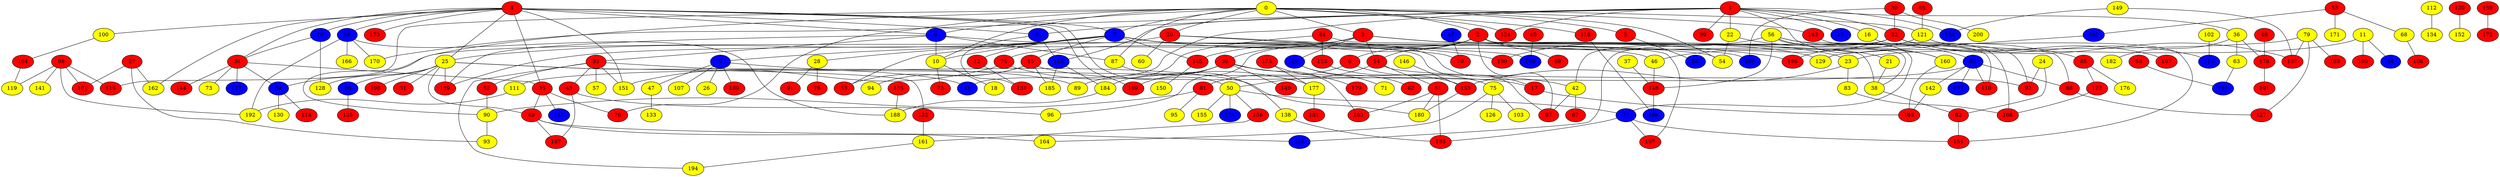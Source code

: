 graph {
0 [style = filled fillcolor = yellow];
1 [style = filled fillcolor = red];
2 [style = filled fillcolor = red];
3 [style = filled fillcolor = red];
4 [style = filled fillcolor = red];
5 [style = filled fillcolor = red];
6 [style = filled fillcolor = red];
7 [style = filled fillcolor = blue];
8 [style = filled fillcolor = blue];
9 [style = filled fillcolor = blue];
10 [style = filled fillcolor = yellow];
11 [style = filled fillcolor = yellow];
12 [style = filled fillcolor = red];
13 [style = filled fillcolor = blue];
14 [style = filled fillcolor = red];
15 [style = filled fillcolor = red];
16 [style = filled fillcolor = yellow];
17 [style = filled fillcolor = red];
18 [style = filled fillcolor = yellow];
19 [style = filled fillcolor = blue];
20 [style = filled fillcolor = red];
21 [style = filled fillcolor = yellow];
22 [style = filled fillcolor = yellow];
23 [style = filled fillcolor = yellow];
24 [style = filled fillcolor = yellow];
25 [style = filled fillcolor = yellow];
26 [style = filled fillcolor = yellow];
27 [style = filled fillcolor = red];
28 [style = filled fillcolor = yellow];
29 [style = filled fillcolor = blue];
30 [style = filled fillcolor = red];
31 [style = filled fillcolor = red];
32 [style = filled fillcolor = red];
33 [style = filled fillcolor = red];
34 [style = filled fillcolor = red];
35 [style = filled fillcolor = red];
36 [style = filled fillcolor = yellow];
37 [style = filled fillcolor = yellow];
38 [style = filled fillcolor = yellow];
39 [style = filled fillcolor = red];
40 [style = filled fillcolor = red];
41 [style = filled fillcolor = blue];
42 [style = filled fillcolor = yellow];
43 [style = filled fillcolor = red];
44 [style = filled fillcolor = red];
45 [style = filled fillcolor = blue];
46 [style = filled fillcolor = yellow];
47 [style = filled fillcolor = yellow];
48 [style = filled fillcolor = red];
49 [style = filled fillcolor = red];
50 [style = filled fillcolor = yellow];
51 [style = filled fillcolor = red];
52 [style = filled fillcolor = red];
53 [style = filled fillcolor = red];
54 [style = filled fillcolor = yellow];
55 [style = filled fillcolor = red];
56 [style = filled fillcolor = yellow];
57 [style = filled fillcolor = yellow];
58 [style = filled fillcolor = red];
59 [style = filled fillcolor = blue];
60 [style = filled fillcolor = yellow];
61 [style = filled fillcolor = blue];
62 [style = filled fillcolor = red];
63 [style = filled fillcolor = yellow];
64 [style = filled fillcolor = blue];
65 [style = filled fillcolor = red];
66 [style = filled fillcolor = blue];
67 [style = filled fillcolor = red];
68 [style = filled fillcolor = yellow];
69 [style = filled fillcolor = red];
70 [style = filled fillcolor = red];
71 [style = filled fillcolor = yellow];
72 [style = filled fillcolor = red];
73 [style = filled fillcolor = yellow];
74 [style = filled fillcolor = red];
75 [style = filled fillcolor = yellow];
76 [style = filled fillcolor = red];
77 [style = filled fillcolor = blue];
78 [style = filled fillcolor = red];
79 [style = filled fillcolor = yellow];
80 [style = filled fillcolor = blue];
81 [style = filled fillcolor = red];
82 [style = filled fillcolor = red];
83 [style = filled fillcolor = yellow];
84 [style = filled fillcolor = blue];
85 [style = filled fillcolor = red];
86 [style = filled fillcolor = blue];
87 [style = filled fillcolor = yellow];
88 [style = filled fillcolor = red];
89 [style = filled fillcolor = yellow];
90 [style = filled fillcolor = yellow];
91 [style = filled fillcolor = red];
92 [style = filled fillcolor = red];
93 [style = filled fillcolor = yellow];
94 [style = filled fillcolor = yellow];
95 [style = filled fillcolor = yellow];
96 [style = filled fillcolor = yellow];
97 [style = filled fillcolor = red];
98 [style = filled fillcolor = red];
99 [style = filled fillcolor = red];
100 [style = filled fillcolor = yellow];
101 [style = filled fillcolor = red];
102 [style = filled fillcolor = yellow];
103 [style = filled fillcolor = yellow];
104 [style = filled fillcolor = red];
105 [style = filled fillcolor = blue];
106 [style = filled fillcolor = blue];
107 [style = filled fillcolor = yellow];
108 [style = filled fillcolor = red];
109 [style = filled fillcolor = red];
110 [style = filled fillcolor = red];
111 [style = filled fillcolor = yellow];
112 [style = filled fillcolor = yellow];
113 [style = filled fillcolor = blue];
114 [style = filled fillcolor = red];
115 [style = filled fillcolor = red];
116 [style = filled fillcolor = blue];
117 [style = filled fillcolor = blue];
118 [style = filled fillcolor = red];
119 [style = filled fillcolor = yellow];
120 [style = filled fillcolor = red];
121 [style = filled fillcolor = yellow];
122 [style = filled fillcolor = red];
123 [style = filled fillcolor = red];
124 [style = filled fillcolor = red];
125 [style = filled fillcolor = red];
126 [style = filled fillcolor = yellow];
127 [style = filled fillcolor = red];
128 [style = filled fillcolor = yellow];
129 [style = filled fillcolor = yellow];
130 [style = filled fillcolor = yellow];
131 [style = filled fillcolor = red];
132 [style = filled fillcolor = red];
133 [style = filled fillcolor = yellow];
134 [style = filled fillcolor = yellow];
135 [style = filled fillcolor = red];
136 [style = filled fillcolor = blue];
137 [style = filled fillcolor = blue];
138 [style = filled fillcolor = yellow];
139 [style = filled fillcolor = red];
140 [style = filled fillcolor = red];
141 [style = filled fillcolor = yellow];
142 [style = filled fillcolor = yellow];
143 [style = filled fillcolor = red];
144 [style = filled fillcolor = red];
145 [style = filled fillcolor = red];
146 [style = filled fillcolor = yellow];
147 [style = filled fillcolor = blue];
148 [style = filled fillcolor = red];
149 [style = filled fillcolor = yellow];
150 [style = filled fillcolor = yellow];
151 [style = filled fillcolor = yellow];
152 [style = filled fillcolor = yellow];
153 [style = filled fillcolor = red];
154 [style = filled fillcolor = red];
155 [style = filled fillcolor = yellow];
156 [style = filled fillcolor = red];
157 [style = filled fillcolor = red];
158 [style = filled fillcolor = blue];
159 [style = filled fillcolor = red];
160 [style = filled fillcolor = yellow];
161 [style = filled fillcolor = yellow];
162 [style = filled fillcolor = yellow];
163 [style = filled fillcolor = red];
164 [style = filled fillcolor = yellow];
165 [style = filled fillcolor = red];
166 [style = filled fillcolor = yellow];
167 [style = filled fillcolor = red];
168 [style = filled fillcolor = red];
169 [style = filled fillcolor = blue];
170 [style = filled fillcolor = yellow];
171 [style = filled fillcolor = yellow];
172 [style = filled fillcolor = red];
173 [style = filled fillcolor = red];
174 [style = filled fillcolor = blue];
175 [style = filled fillcolor = red];
176 [style = filled fillcolor = yellow];
177 [style = filled fillcolor = yellow];
178 [style = filled fillcolor = red];
179 [style = filled fillcolor = red];
180 [style = filled fillcolor = yellow];
181 [style = filled fillcolor = red];
182 [style = filled fillcolor = yellow];
183 [style = filled fillcolor = red];
184 [style = filled fillcolor = yellow];
185 [style = filled fillcolor = yellow];
186 [style = filled fillcolor = red];
187 [style = filled fillcolor = red];
188 [style = filled fillcolor = yellow];
189 [style = filled fillcolor = red];
190 [style = filled fillcolor = red];
191 [style = filled fillcolor = red];
192 [style = filled fillcolor = yellow];
193 [style = filled fillcolor = red];
194 [style = filled fillcolor = yellow];
195 [style = filled fillcolor = blue];
196 [style = filled fillcolor = blue];
197 [style = filled fillcolor = red];
198 [style = filled fillcolor = red];
199 [style = filled fillcolor = red];
200 [style = filled fillcolor = yellow];
1 -- 61;
0 -- 7;
0 -- 5;
0 -- 3;
0 -- 2;
0 -- 9;
0 -- 10;
0 -- 20;
0 -- 54;
0 -- 76;
0 -- 87;
0 -- 90;
0 -- 115;
0 -- 118;
0 -- 121;
0 -- 124;
0 -- 143;
1 -- 13;
1 -- 16;
1 -- 22;
1 -- 32;
1 -- 36;
1 -- 41;
1 -- 99;
1 -- 113;
1 -- 124;
1 -- 158;
1 -- 160;
1 -- 170;
2 -- 6;
2 -- 14;
2 -- 21;
2 -- 38;
2 -- 69;
2 -- 88;
2 -- 96;
2 -- 97;
2 -- 145;
3 -- 14;
3 -- 23;
3 -- 29;
3 -- 38;
3 -- 39;
3 -- 74;
3 -- 129;
4 -- 7;
4 -- 9;
4 -- 19;
4 -- 25;
4 -- 34;
4 -- 35;
4 -- 50;
4 -- 59;
4 -- 61;
4 -- 100;
4 -- 109;
4 -- 151;
4 -- 162;
4 -- 173;
5 -- 86;
6 -- 75;
6 -- 81;
7 -- 8;
7 -- 10;
7 -- 12;
7 -- 15;
7 -- 17;
7 -- 25;
7 -- 28;
7 -- 53;
7 -- 54;
7 -- 97;
7 -- 106;
7 -- 145;
7 -- 186;
7 -- 199;
8 -- 26;
8 -- 47;
8 -- 107;
8 -- 180;
8 -- 189;
9 -- 10;
9 -- 33;
9 -- 46;
9 -- 87;
9 -- 139;
10 -- 18;
10 -- 72;
11 -- 23;
11 -- 84;
11 -- 190;
12 -- 131;
14 -- 50;
14 -- 51;
14 -- 92;
15 -- 17;
15 -- 53;
15 -- 94;
15 -- 185;
16 -- 92;
17 -- 165;
19 -- 34;
19 -- 128;
20 -- 60;
20 -- 64;
20 -- 70;
20 -- 169;
21 -- 38;
22 -- 54;
22 -- 80;
23 -- 83;
23 -- 153;
24 -- 82;
24 -- 92;
25 -- 31;
25 -- 41;
25 -- 49;
25 -- 66;
25 -- 128;
25 -- 132;
25 -- 139;
25 -- 198;
27 -- 93;
27 -- 101;
27 -- 162;
28 -- 78;
28 -- 91;
29 -- 62;
29 -- 71;
30 -- 32;
30 -- 106;
30 -- 200;
32 -- 42;
32 -- 46;
32 -- 116;
32 -- 136;
32 -- 154;
32 -- 167;
33 -- 43;
33 -- 52;
33 -- 57;
33 -- 89;
33 -- 151;
33 -- 194;
34 -- 35;
34 -- 64;
34 -- 73;
34 -- 117;
34 -- 144;
35 -- 49;
35 -- 76;
35 -- 147;
36 -- 63;
36 -- 178;
36 -- 182;
37 -- 148;
38 -- 82;
39 -- 42;
39 -- 89;
39 -- 109;
39 -- 140;
39 -- 163;
40 -- 169;
42 -- 67;
42 -- 97;
43 -- 96;
43 -- 187;
44 -- 123;
44 -- 184;
44 -- 197;
45 -- 70;
46 -- 148;
47 -- 133;
48 -- 178;
49 -- 116;
49 -- 164;
49 -- 187;
50 -- 77;
50 -- 155;
50 -- 156;
50 -- 174;
51 -- 163;
51 -- 180;
51 -- 183;
52 -- 90;
55 -- 68;
55 -- 105;
55 -- 171;
56 -- 77;
56 -- 85;
56 -- 110;
56 -- 148;
56 -- 160;
56 -- 199;
58 -- 195;
59 -- 166;
59 -- 170;
59 -- 188;
59 -- 192;
61 -- 113;
61 -- 131;
63 -- 195;
64 -- 114;
64 -- 130;
65 -- 121;
66 -- 125;
68 -- 108;
74 -- 151;
74 -- 177;
75 -- 103;
75 -- 126;
75 -- 164;
77 -- 154;
77 -- 183;
77 -- 197;
79 -- 127;
79 -- 139;
79 -- 157;
79 -- 193;
80 -- 88;
80 -- 110;
80 -- 111;
80 -- 137;
80 -- 142;
81 -- 90;
81 -- 95;
82 -- 154;
83 -- 168;
85 -- 122;
85 -- 176;
87 -- 138;
88 -- 127;
90 -- 93;
98 -- 101;
98 -- 115;
98 -- 119;
98 -- 141;
98 -- 192;
100 -- 104;
102 -- 136;
104 -- 119;
105 -- 129;
111 -- 192;
112 -- 134;
113 -- 184;
113 -- 185;
118 -- 196;
120 -- 152;
121 -- 157;
121 -- 186;
122 -- 168;
123 -- 153;
132 -- 161;
135 -- 188;
138 -- 183;
142 -- 165;
143 -- 168;
145 -- 150;
146 -- 153;
148 -- 196;
149 -- 157;
149 -- 158;
153 -- 180;
156 -- 161;
159 -- 172;
160 -- 165;
161 -- 194;
175 -- 177;
175 -- 179;
177 -- 181;
178 -- 191;
184 -- 188;
}

